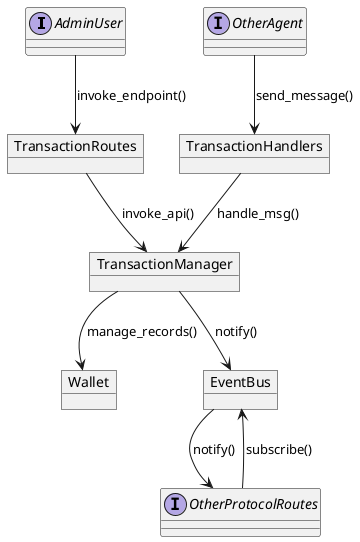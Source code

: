 @startuml
interface AdminUser

interface OtherAgent

object TransactionRoutes

object TransactionHandlers

AdminUser --> TransactionRoutes: invoke_endpoint()

OtherAgent --> TransactionHandlers: send_message()

object TransactionManager

object Wallet

TransactionManager --> Wallet: manage_records()

TransactionRoutes --> TransactionManager: invoke_api()
TransactionHandlers --> TransactionManager: handle_msg()

object EventBus

TransactionManager --> EventBus: notify()

interface OtherProtocolRoutes

OtherProtocolRoutes --> EventBus: subscribe()
EventBus --> OtherProtocolRoutes: notify()
@enduml
